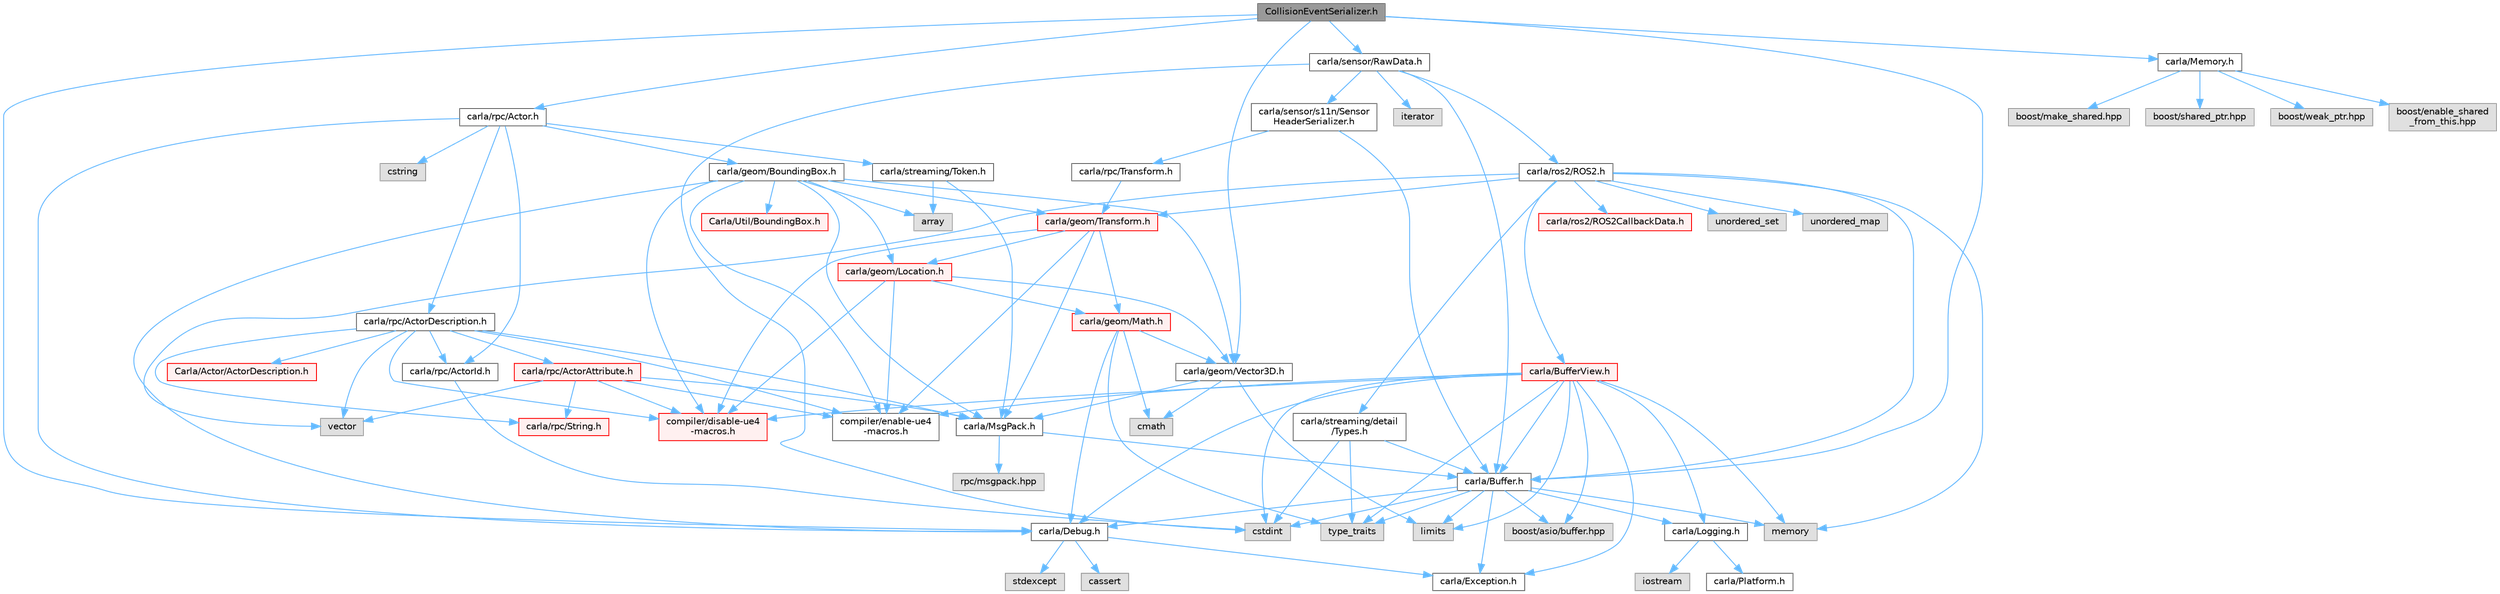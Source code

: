 digraph "CollisionEventSerializer.h"
{
 // INTERACTIVE_SVG=YES
 // LATEX_PDF_SIZE
  bgcolor="transparent";
  edge [fontname=Helvetica,fontsize=10,labelfontname=Helvetica,labelfontsize=10];
  node [fontname=Helvetica,fontsize=10,shape=box,height=0.2,width=0.4];
  Node1 [id="Node000001",label="CollisionEventSerializer.h",height=0.2,width=0.4,color="gray40", fillcolor="grey60", style="filled", fontcolor="black",tooltip=" "];
  Node1 -> Node2 [id="edge1_Node000001_Node000002",color="steelblue1",style="solid",tooltip=" "];
  Node2 [id="Node000002",label="carla/Buffer.h",height=0.2,width=0.4,color="grey40", fillcolor="white", style="filled",URL="$d2/dda/carla_2Buffer_8h.html",tooltip=" "];
  Node2 -> Node3 [id="edge2_Node000002_Node000003",color="steelblue1",style="solid",tooltip=" "];
  Node3 [id="Node000003",label="carla/Debug.h",height=0.2,width=0.4,color="grey40", fillcolor="white", style="filled",URL="$d4/deb/Debug_8h.html",tooltip=" "];
  Node3 -> Node4 [id="edge3_Node000003_Node000004",color="steelblue1",style="solid",tooltip=" "];
  Node4 [id="Node000004",label="carla/Exception.h",height=0.2,width=0.4,color="grey40", fillcolor="white", style="filled",URL="$d8/d8a/Exception_8h.html",tooltip=" "];
  Node3 -> Node5 [id="edge4_Node000003_Node000005",color="steelblue1",style="solid",tooltip=" "];
  Node5 [id="Node000005",label="stdexcept",height=0.2,width=0.4,color="grey60", fillcolor="#E0E0E0", style="filled",tooltip=" "];
  Node3 -> Node6 [id="edge5_Node000003_Node000006",color="steelblue1",style="solid",tooltip=" "];
  Node6 [id="Node000006",label="cassert",height=0.2,width=0.4,color="grey60", fillcolor="#E0E0E0", style="filled",tooltip=" "];
  Node2 -> Node4 [id="edge6_Node000002_Node000004",color="steelblue1",style="solid",tooltip=" "];
  Node2 -> Node7 [id="edge7_Node000002_Node000007",color="steelblue1",style="solid",tooltip=" "];
  Node7 [id="Node000007",label="carla/Logging.h",height=0.2,width=0.4,color="grey40", fillcolor="white", style="filled",URL="$de/d87/Logging_8h.html",tooltip=" "];
  Node7 -> Node8 [id="edge8_Node000007_Node000008",color="steelblue1",style="solid",tooltip=" "];
  Node8 [id="Node000008",label="carla/Platform.h",height=0.2,width=0.4,color="grey40", fillcolor="white", style="filled",URL="$d9/dd0/Platform_8h.html",tooltip=" "];
  Node7 -> Node9 [id="edge9_Node000007_Node000009",color="steelblue1",style="solid",tooltip=" "];
  Node9 [id="Node000009",label="iostream",height=0.2,width=0.4,color="grey60", fillcolor="#E0E0E0", style="filled",tooltip=" "];
  Node2 -> Node10 [id="edge10_Node000002_Node000010",color="steelblue1",style="solid",tooltip=" "];
  Node10 [id="Node000010",label="boost/asio/buffer.hpp",height=0.2,width=0.4,color="grey60", fillcolor="#E0E0E0", style="filled",tooltip=" "];
  Node2 -> Node11 [id="edge11_Node000002_Node000011",color="steelblue1",style="solid",tooltip=" "];
  Node11 [id="Node000011",label="cstdint",height=0.2,width=0.4,color="grey60", fillcolor="#E0E0E0", style="filled",tooltip=" "];
  Node2 -> Node12 [id="edge12_Node000002_Node000012",color="steelblue1",style="solid",tooltip=" "];
  Node12 [id="Node000012",label="limits",height=0.2,width=0.4,color="grey60", fillcolor="#E0E0E0", style="filled",tooltip=" "];
  Node2 -> Node13 [id="edge13_Node000002_Node000013",color="steelblue1",style="solid",tooltip=" "];
  Node13 [id="Node000013",label="memory",height=0.2,width=0.4,color="grey60", fillcolor="#E0E0E0", style="filled",tooltip=" "];
  Node2 -> Node14 [id="edge14_Node000002_Node000014",color="steelblue1",style="solid",tooltip=" "];
  Node14 [id="Node000014",label="type_traits",height=0.2,width=0.4,color="grey60", fillcolor="#E0E0E0", style="filled",tooltip=" "];
  Node1 -> Node3 [id="edge15_Node000001_Node000003",color="steelblue1",style="solid",tooltip=" "];
  Node1 -> Node15 [id="edge16_Node000001_Node000015",color="steelblue1",style="solid",tooltip=" "];
  Node15 [id="Node000015",label="carla/Memory.h",height=0.2,width=0.4,color="grey40", fillcolor="white", style="filled",URL="$de/d5c/Memory_8h.html",tooltip=" "];
  Node15 -> Node16 [id="edge17_Node000015_Node000016",color="steelblue1",style="solid",tooltip=" "];
  Node16 [id="Node000016",label="boost/enable_shared\l_from_this.hpp",height=0.2,width=0.4,color="grey60", fillcolor="#E0E0E0", style="filled",tooltip=" "];
  Node15 -> Node17 [id="edge18_Node000015_Node000017",color="steelblue1",style="solid",tooltip=" "];
  Node17 [id="Node000017",label="boost/make_shared.hpp",height=0.2,width=0.4,color="grey60", fillcolor="#E0E0E0", style="filled",tooltip=" "];
  Node15 -> Node18 [id="edge19_Node000015_Node000018",color="steelblue1",style="solid",tooltip=" "];
  Node18 [id="Node000018",label="boost/shared_ptr.hpp",height=0.2,width=0.4,color="grey60", fillcolor="#E0E0E0", style="filled",tooltip=" "];
  Node15 -> Node19 [id="edge20_Node000015_Node000019",color="steelblue1",style="solid",tooltip=" "];
  Node19 [id="Node000019",label="boost/weak_ptr.hpp",height=0.2,width=0.4,color="grey60", fillcolor="#E0E0E0", style="filled",tooltip=" "];
  Node1 -> Node20 [id="edge21_Node000001_Node000020",color="steelblue1",style="solid",tooltip=" "];
  Node20 [id="Node000020",label="carla/rpc/Actor.h",height=0.2,width=0.4,color="grey40", fillcolor="white", style="filled",URL="$d8/d73/rpc_2Actor_8h.html",tooltip=" "];
  Node20 -> Node3 [id="edge22_Node000020_Node000003",color="steelblue1",style="solid",tooltip=" "];
  Node20 -> Node21 [id="edge23_Node000020_Node000021",color="steelblue1",style="solid",tooltip=" "];
  Node21 [id="Node000021",label="carla/geom/BoundingBox.h",height=0.2,width=0.4,color="grey40", fillcolor="white", style="filled",URL="$d2/dfe/LibCarla_2source_2carla_2geom_2BoundingBox_8h.html",tooltip=" "];
  Node21 -> Node3 [id="edge24_Node000021_Node000003",color="steelblue1",style="solid",tooltip=" "];
  Node21 -> Node22 [id="edge25_Node000021_Node000022",color="steelblue1",style="solid",tooltip=" "];
  Node22 [id="Node000022",label="carla/MsgPack.h",height=0.2,width=0.4,color="grey40", fillcolor="white", style="filled",URL="$d9/d6f/MsgPack_8h.html",tooltip=" "];
  Node22 -> Node2 [id="edge26_Node000022_Node000002",color="steelblue1",style="solid",tooltip=" "];
  Node22 -> Node23 [id="edge27_Node000022_Node000023",color="steelblue1",style="solid",tooltip=" "];
  Node23 [id="Node000023",label="rpc/msgpack.hpp",height=0.2,width=0.4,color="grey60", fillcolor="#E0E0E0", style="filled",tooltip=" "];
  Node21 -> Node24 [id="edge28_Node000021_Node000024",color="steelblue1",style="solid",tooltip=" "];
  Node24 [id="Node000024",label="carla/geom/Transform.h",height=0.2,width=0.4,color="red", fillcolor="#FFF0F0", style="filled",URL="$de/d17/geom_2Transform_8h.html",tooltip=" "];
  Node24 -> Node22 [id="edge29_Node000024_Node000022",color="steelblue1",style="solid",tooltip=" "];
  Node24 -> Node25 [id="edge30_Node000024_Node000025",color="steelblue1",style="solid",tooltip=" "];
  Node25 [id="Node000025",label="carla/geom/Location.h",height=0.2,width=0.4,color="red", fillcolor="#FFF0F0", style="filled",URL="$d9/d8b/geom_2Location_8h.html",tooltip=" "];
  Node25 -> Node26 [id="edge31_Node000025_Node000026",color="steelblue1",style="solid",tooltip=" "];
  Node26 [id="Node000026",label="carla/geom/Vector3D.h",height=0.2,width=0.4,color="grey40", fillcolor="white", style="filled",URL="$de/d70/geom_2Vector3D_8h.html",tooltip=" "];
  Node26 -> Node22 [id="edge32_Node000026_Node000022",color="steelblue1",style="solid",tooltip=" "];
  Node26 -> Node27 [id="edge33_Node000026_Node000027",color="steelblue1",style="solid",tooltip=" "];
  Node27 [id="Node000027",label="cmath",height=0.2,width=0.4,color="grey60", fillcolor="#E0E0E0", style="filled",tooltip=" "];
  Node26 -> Node12 [id="edge34_Node000026_Node000012",color="steelblue1",style="solid",tooltip=" "];
  Node25 -> Node29 [id="edge35_Node000025_Node000029",color="steelblue1",style="solid",tooltip=" "];
  Node29 [id="Node000029",label="carla/geom/Math.h",height=0.2,width=0.4,color="red", fillcolor="#FFF0F0", style="filled",URL="$db/d8a/Math_8h.html",tooltip=" "];
  Node29 -> Node3 [id="edge36_Node000029_Node000003",color="steelblue1",style="solid",tooltip=" "];
  Node29 -> Node26 [id="edge37_Node000029_Node000026",color="steelblue1",style="solid",tooltip=" "];
  Node29 -> Node27 [id="edge38_Node000029_Node000027",color="steelblue1",style="solid",tooltip=" "];
  Node29 -> Node14 [id="edge39_Node000029_Node000014",color="steelblue1",style="solid",tooltip=" "];
  Node25 -> Node31 [id="edge40_Node000025_Node000031",color="steelblue1",style="solid",tooltip=" "];
  Node31 [id="Node000031",label="compiler/enable-ue4\l-macros.h",height=0.2,width=0.4,color="grey40", fillcolor="white", style="filled",URL="$d9/da2/enable-ue4-macros_8h.html",tooltip=" "];
  Node25 -> Node33 [id="edge41_Node000025_Node000033",color="steelblue1",style="solid",tooltip=" "];
  Node33 [id="Node000033",label="compiler/disable-ue4\l-macros.h",height=0.2,width=0.4,color="red", fillcolor="#FFF0F0", style="filled",URL="$d2/d02/disable-ue4-macros_8h.html",tooltip=" "];
  Node24 -> Node29 [id="edge42_Node000024_Node000029",color="steelblue1",style="solid",tooltip=" "];
  Node24 -> Node31 [id="edge43_Node000024_Node000031",color="steelblue1",style="solid",tooltip=" "];
  Node24 -> Node33 [id="edge44_Node000024_Node000033",color="steelblue1",style="solid",tooltip=" "];
  Node21 -> Node25 [id="edge45_Node000021_Node000025",color="steelblue1",style="solid",tooltip=" "];
  Node21 -> Node26 [id="edge46_Node000021_Node000026",color="steelblue1",style="solid",tooltip=" "];
  Node21 -> Node41 [id="edge47_Node000021_Node000041",color="steelblue1",style="solid",tooltip=" "];
  Node41 [id="Node000041",label="array",height=0.2,width=0.4,color="grey60", fillcolor="#E0E0E0", style="filled",tooltip=" "];
  Node21 -> Node31 [id="edge48_Node000021_Node000031",color="steelblue1",style="solid",tooltip=" "];
  Node21 -> Node42 [id="edge49_Node000021_Node000042",color="steelblue1",style="solid",tooltip=" "];
  Node42 [id="Node000042",label="Carla/Util/BoundingBox.h",height=0.2,width=0.4,color="red", fillcolor="#FFF0F0", style="filled",URL="$d2/d62/Unreal_2CarlaUE4_2Plugins_2Carla_2Source_2Carla_2Util_2BoundingBox_8h.html",tooltip=" "];
  Node21 -> Node33 [id="edge50_Node000021_Node000033",color="steelblue1",style="solid",tooltip=" "];
  Node20 -> Node44 [id="edge51_Node000020_Node000044",color="steelblue1",style="solid",tooltip=" "];
  Node44 [id="Node000044",label="carla/rpc/ActorDescription.h",height=0.2,width=0.4,color="grey40", fillcolor="white", style="filled",URL="$d9/db9/LibCarla_2source_2carla_2rpc_2ActorDescription_8h.html",tooltip=" "];
  Node44 -> Node22 [id="edge52_Node000044_Node000022",color="steelblue1",style="solid",tooltip=" "];
  Node44 -> Node45 [id="edge53_Node000044_Node000045",color="steelblue1",style="solid",tooltip=" "];
  Node45 [id="Node000045",label="carla/rpc/ActorAttribute.h",height=0.2,width=0.4,color="red", fillcolor="#FFF0F0", style="filled",URL="$d2/dc4/LibCarla_2source_2carla_2rpc_2ActorAttribute_8h.html",tooltip=" "];
  Node45 -> Node22 [id="edge54_Node000045_Node000022",color="steelblue1",style="solid",tooltip=" "];
  Node45 -> Node47 [id="edge55_Node000045_Node000047",color="steelblue1",style="solid",tooltip=" "];
  Node47 [id="Node000047",label="carla/rpc/String.h",height=0.2,width=0.4,color="red", fillcolor="#FFF0F0", style="filled",URL="$d3/d80/rpc_2String_8h.html",tooltip=" "];
  Node45 -> Node49 [id="edge56_Node000045_Node000049",color="steelblue1",style="solid",tooltip=" "];
  Node49 [id="Node000049",label="vector",height=0.2,width=0.4,color="grey60", fillcolor="#E0E0E0", style="filled",tooltip=" "];
  Node45 -> Node31 [id="edge57_Node000045_Node000031",color="steelblue1",style="solid",tooltip=" "];
  Node45 -> Node33 [id="edge58_Node000045_Node000033",color="steelblue1",style="solid",tooltip=" "];
  Node44 -> Node52 [id="edge59_Node000044_Node000052",color="steelblue1",style="solid",tooltip=" "];
  Node52 [id="Node000052",label="carla/rpc/ActorId.h",height=0.2,width=0.4,color="grey40", fillcolor="white", style="filled",URL="$d3/d89/ActorId_8h.html",tooltip=" "];
  Node52 -> Node11 [id="edge60_Node000052_Node000011",color="steelblue1",style="solid",tooltip=" "];
  Node44 -> Node47 [id="edge61_Node000044_Node000047",color="steelblue1",style="solid",tooltip=" "];
  Node44 -> Node49 [id="edge62_Node000044_Node000049",color="steelblue1",style="solid",tooltip=" "];
  Node44 -> Node31 [id="edge63_Node000044_Node000031",color="steelblue1",style="solid",tooltip=" "];
  Node44 -> Node53 [id="edge64_Node000044_Node000053",color="steelblue1",style="solid",tooltip=" "];
  Node53 [id="Node000053",label="Carla/Actor/ActorDescription.h",height=0.2,width=0.4,color="red", fillcolor="#FFF0F0", style="filled",URL="$d4/de6/Unreal_2CarlaUE4_2Plugins_2Carla_2Source_2Carla_2Actor_2ActorDescription_8h.html",tooltip=" "];
  Node44 -> Node33 [id="edge65_Node000044_Node000033",color="steelblue1",style="solid",tooltip=" "];
  Node20 -> Node52 [id="edge66_Node000020_Node000052",color="steelblue1",style="solid",tooltip=" "];
  Node20 -> Node55 [id="edge67_Node000020_Node000055",color="steelblue1",style="solid",tooltip=" "];
  Node55 [id="Node000055",label="carla/streaming/Token.h",height=0.2,width=0.4,color="grey40", fillcolor="white", style="filled",URL="$dc/d33/Token_8h.html",tooltip=" "];
  Node55 -> Node22 [id="edge68_Node000055_Node000022",color="steelblue1",style="solid",tooltip=" "];
  Node55 -> Node41 [id="edge69_Node000055_Node000041",color="steelblue1",style="solid",tooltip=" "];
  Node20 -> Node56 [id="edge70_Node000020_Node000056",color="steelblue1",style="solid",tooltip=" "];
  Node56 [id="Node000056",label="cstring",height=0.2,width=0.4,color="grey60", fillcolor="#E0E0E0", style="filled",tooltip=" "];
  Node1 -> Node26 [id="edge71_Node000001_Node000026",color="steelblue1",style="solid",tooltip=" "];
  Node1 -> Node57 [id="edge72_Node000001_Node000057",color="steelblue1",style="solid",tooltip=" "];
  Node57 [id="Node000057",label="carla/sensor/RawData.h",height=0.2,width=0.4,color="grey40", fillcolor="white", style="filled",URL="$dc/d62/RawData_8h.html",tooltip=" "];
  Node57 -> Node2 [id="edge73_Node000057_Node000002",color="steelblue1",style="solid",tooltip=" "];
  Node57 -> Node58 [id="edge74_Node000057_Node000058",color="steelblue1",style="solid",tooltip=" "];
  Node58 [id="Node000058",label="carla/sensor/s11n/Sensor\lHeaderSerializer.h",height=0.2,width=0.4,color="grey40", fillcolor="white", style="filled",URL="$dd/da9/SensorHeaderSerializer_8h.html",tooltip=" "];
  Node58 -> Node2 [id="edge75_Node000058_Node000002",color="steelblue1",style="solid",tooltip=" "];
  Node58 -> Node59 [id="edge76_Node000058_Node000059",color="steelblue1",style="solid",tooltip=" "];
  Node59 [id="Node000059",label="carla/rpc/Transform.h",height=0.2,width=0.4,color="grey40", fillcolor="white", style="filled",URL="$df/d36/rpc_2Transform_8h.html",tooltip=" "];
  Node59 -> Node24 [id="edge77_Node000059_Node000024",color="steelblue1",style="solid",tooltip=" "];
  Node57 -> Node60 [id="edge78_Node000057_Node000060",color="steelblue1",style="solid",tooltip=" "];
  Node60 [id="Node000060",label="carla/ros2/ROS2.h",height=0.2,width=0.4,color="grey40", fillcolor="white", style="filled",URL="$da/db8/ROS2_8h.html",tooltip=" "];
  Node60 -> Node2 [id="edge79_Node000060_Node000002",color="steelblue1",style="solid",tooltip=" "];
  Node60 -> Node61 [id="edge80_Node000060_Node000061",color="steelblue1",style="solid",tooltip=" "];
  Node61 [id="Node000061",label="carla/BufferView.h",height=0.2,width=0.4,color="red", fillcolor="#FFF0F0", style="filled",URL="$d8/dee/BufferView_8h.html",tooltip=" "];
  Node61 -> Node2 [id="edge81_Node000061_Node000002",color="steelblue1",style="solid",tooltip=" "];
  Node61 -> Node3 [id="edge82_Node000061_Node000003",color="steelblue1",style="solid",tooltip=" "];
  Node61 -> Node4 [id="edge83_Node000061_Node000004",color="steelblue1",style="solid",tooltip=" "];
  Node61 -> Node7 [id="edge84_Node000061_Node000007",color="steelblue1",style="solid",tooltip=" "];
  Node61 -> Node10 [id="edge85_Node000061_Node000010",color="steelblue1",style="solid",tooltip=" "];
  Node61 -> Node11 [id="edge86_Node000061_Node000011",color="steelblue1",style="solid",tooltip=" "];
  Node61 -> Node12 [id="edge87_Node000061_Node000012",color="steelblue1",style="solid",tooltip=" "];
  Node61 -> Node13 [id="edge88_Node000061_Node000013",color="steelblue1",style="solid",tooltip=" "];
  Node61 -> Node14 [id="edge89_Node000061_Node000014",color="steelblue1",style="solid",tooltip=" "];
  Node61 -> Node31 [id="edge90_Node000061_Node000031",color="steelblue1",style="solid",tooltip=" "];
  Node61 -> Node33 [id="edge91_Node000061_Node000033",color="steelblue1",style="solid",tooltip=" "];
  Node60 -> Node24 [id="edge92_Node000060_Node000024",color="steelblue1",style="solid",tooltip=" "];
  Node60 -> Node63 [id="edge93_Node000060_Node000063",color="steelblue1",style="solid",tooltip=" "];
  Node63 [id="Node000063",label="carla/ros2/ROS2CallbackData.h",height=0.2,width=0.4,color="red", fillcolor="#FFF0F0", style="filled",URL="$d2/d6c/ROS2CallbackData_8h.html",tooltip=" "];
  Node60 -> Node65 [id="edge94_Node000060_Node000065",color="steelblue1",style="solid",tooltip=" "];
  Node65 [id="Node000065",label="carla/streaming/detail\l/Types.h",height=0.2,width=0.4,color="grey40", fillcolor="white", style="filled",URL="$d7/df8/Types_8h.html",tooltip=" "];
  Node65 -> Node2 [id="edge95_Node000065_Node000002",color="steelblue1",style="solid",tooltip=" "];
  Node65 -> Node11 [id="edge96_Node000065_Node000011",color="steelblue1",style="solid",tooltip=" "];
  Node65 -> Node14 [id="edge97_Node000065_Node000014",color="steelblue1",style="solid",tooltip=" "];
  Node60 -> Node66 [id="edge98_Node000060_Node000066",color="steelblue1",style="solid",tooltip=" "];
  Node66 [id="Node000066",label="unordered_set",height=0.2,width=0.4,color="grey60", fillcolor="#E0E0E0", style="filled",tooltip=" "];
  Node60 -> Node67 [id="edge99_Node000060_Node000067",color="steelblue1",style="solid",tooltip=" "];
  Node67 [id="Node000067",label="unordered_map",height=0.2,width=0.4,color="grey60", fillcolor="#E0E0E0", style="filled",tooltip=" "];
  Node60 -> Node13 [id="edge100_Node000060_Node000013",color="steelblue1",style="solid",tooltip=" "];
  Node60 -> Node49 [id="edge101_Node000060_Node000049",color="steelblue1",style="solid",tooltip=" "];
  Node57 -> Node11 [id="edge102_Node000057_Node000011",color="steelblue1",style="solid",tooltip=" "];
  Node57 -> Node68 [id="edge103_Node000057_Node000068",color="steelblue1",style="solid",tooltip=" "];
  Node68 [id="Node000068",label="iterator",height=0.2,width=0.4,color="grey60", fillcolor="#E0E0E0", style="filled",tooltip=" "];
}
